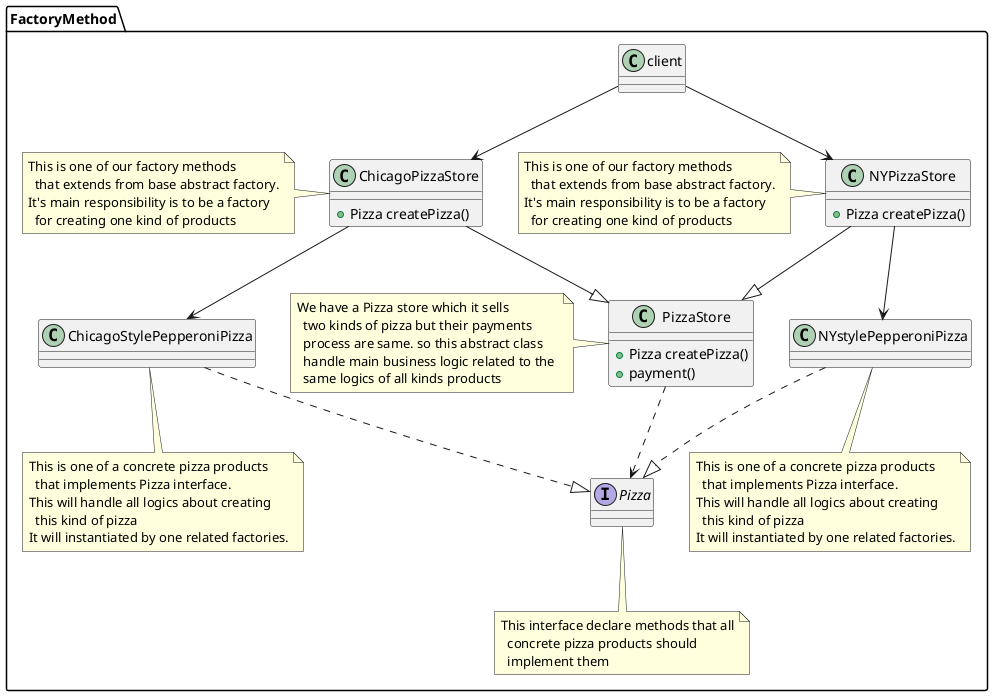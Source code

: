 @startuml Abstract factory vs Factory Method

package FactoryMethod {
  class PizzaStore {
    + Pizza createPizza()
    + payment()
  }
  note left
  We have a Pizza store which it sells
    two kinds of pizza but their payments 
    process are same. so this abstract class
    handle main business logic related to the 
    same logics of all kinds products
  end note

  interface Pizza {}
  note bottom
  This interface declare methods that all
    concrete pizza products should 
    implement them 
  end note

  PizzaStore ..> Pizza

  class NYPizzaStore {
    + Pizza createPizza()
  }
  note left
  This is one of our factory methods
    that extends from base abstract factory.
  It's main responsibility is to be a factory
    for creating one kind of products
  end note
  NYPizzaStore --|> PizzaStore
  NYPizzaStore --> NYstylePepperoniPizza

  class ChicagoPizzaStore {
    + Pizza createPizza()
  }
  note left
  This is one of our factory methods
    that extends from base abstract factory.
  It's main responsibility is to be a factory
    for creating one kind of products
  end note
  ChicagoPizzaStore --|> PizzaStore
  ChicagoPizzaStore --> ChicagoStylePepperoniPizza

  class client{}
  client --> ChicagoPizzaStore
  client --> NYPizzaStore

  class NYstylePepperoniPizza {}
  note bottom
  This is one of a concrete pizza products
    that implements Pizza interface. 
  This will handle all logics about creating 
    this kind of pizza
  It will instantiated by one related factories.
  end note
  NYstylePepperoniPizza ..|> Pizza
  class ChicagoStylePepperoniPizza{}
  note bottom
  This is one of a concrete pizza products
    that implements Pizza interface. 
  This will handle all logics about creating 
    this kind of pizza
  It will instantiated by one related factories.
  end note
  ChicagoStylePepperoniPizza ..|> Pizza
}

@enduml